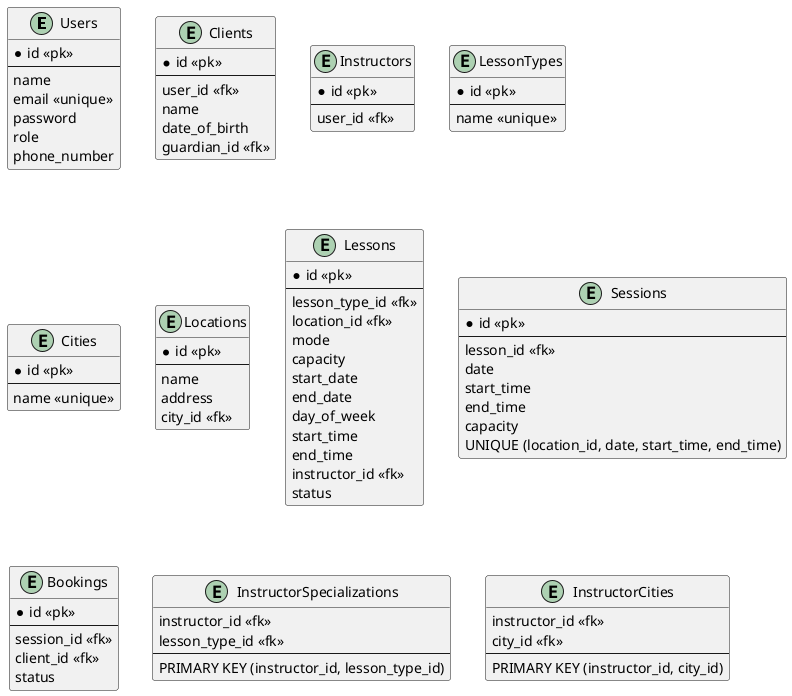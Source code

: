 @startuml

entity Users {
    * id <<pk>>
    --
    name
    email <<unique>>
    password
    role
    phone_number
}

entity Clients {
    * id <<pk>>
    --
    user_id <<fk>>
    name
    date_of_birth
    guardian_id <<fk>>
}

entity Instructors {
    * id <<pk>>
    --
    user_id <<fk>>
}

entity LessonTypes {
    * id <<pk>>
    --
    name <<unique>>
}

entity Cities {
    * id <<pk>>
    --
    name <<unique>>
}

entity Locations {
    * id <<pk>>
    --
    name
    address
    city_id <<fk>>
}

entity Lessons {
    * id <<pk>>
    --
    lesson_type_id <<fk>>
    location_id <<fk>>
    mode
    capacity
    start_date
    end_date
    day_of_week
    start_time
    end_time
    instructor_id <<fk>>
    status
}

entity Sessions {
    * id <<pk>>
    --
    lesson_id <<fk>>
    date
    start_time
    end_time
    capacity
    UNIQUE (location_id, date, start_time, end_time)
}

entity Bookings {
    * id <<pk>>
    --
    session_id <<fk>>
    client_id <<fk>>
    status
}

entity InstructorSpecializations {
    instructor_id <<fk>>
    lesson_type_id <<fk>>
    --
    PRIMARY KEY (instructor_id, lesson_type_id)
}

entity InstructorCities {
    instructor_id <<fk>>
    city_id <<fk>>
    --
    PRIMARY KEY (instructor_id, city_id)
}

@enduml